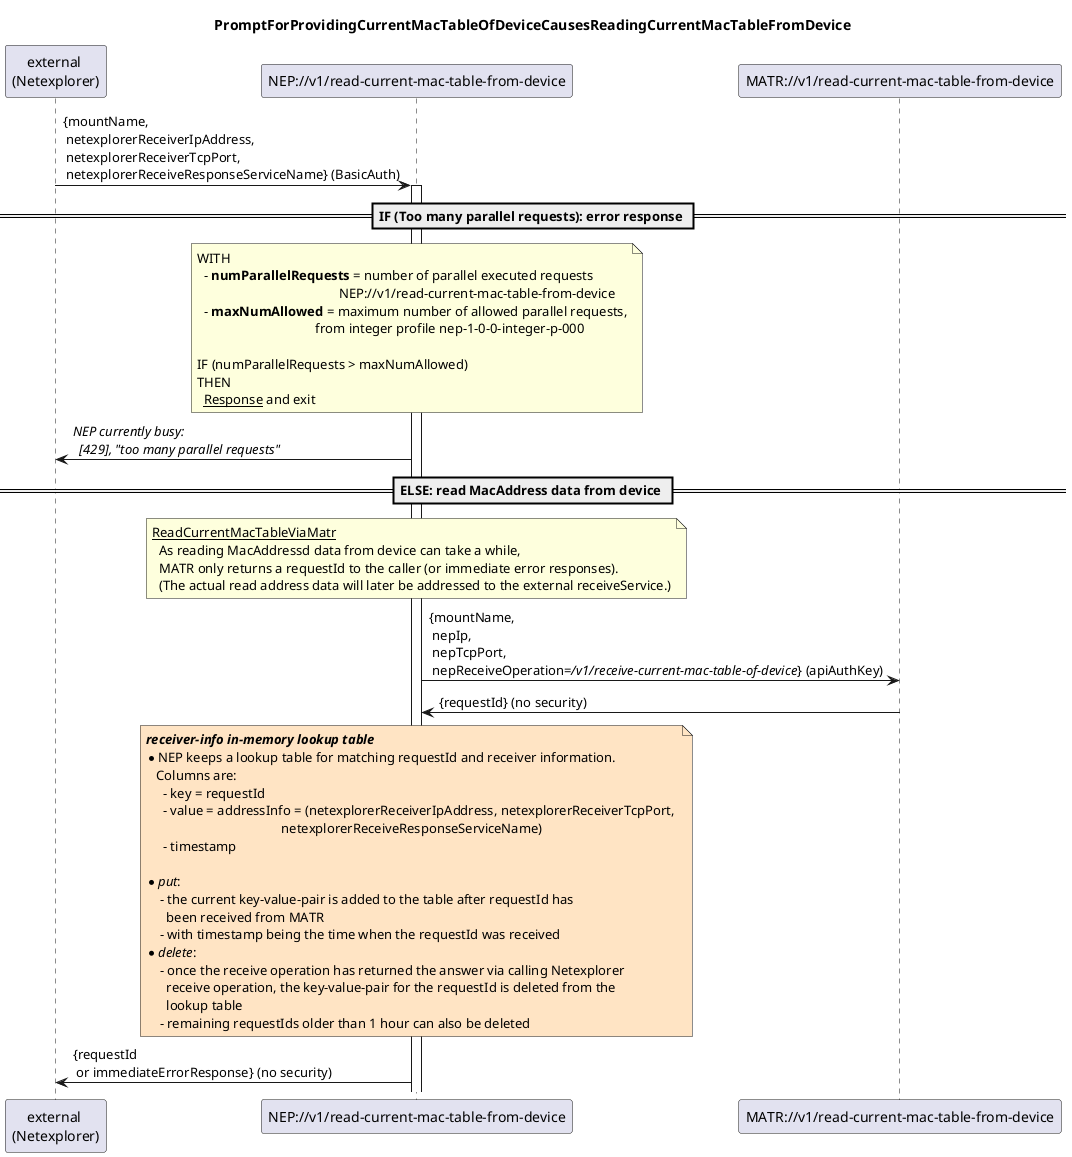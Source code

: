 @startuml 002_ReadCurrentMacTableFromDevice
skinparam responseMessageBelowArrow true

title PromptForProvidingCurrentMacTableOfDeviceCausesReadingCurrentMacTableFromDevice

participant "external \n(Netexplorer)" as external
participant "NEP://v1/read-current-mac-table-from-device" as nep
participant "MATR://v1/read-current-mac-table-from-device" as matr

external -> nep: {mountName, \n netexplorerReceiverIpAddress, \n netexplorerReceiverTcpPort, \n netexplorerReceiveResponseServiceName} (BasicAuth)
activate nep

== IF (Too many parallel requests): error response ==
note over nep
  WITH 
    - <b>numParallelRequests</b> = number of parallel executed requests 
                                            NEP://v1/read-current-mac-table-from-device
    - <b>maxNumAllowed</b> = maximum number of allowed parallel requests,
                                     from integer profile nep-1-0-0-integer-p-000

  IF (numParallelRequests > maxNumAllowed)
  THEN
    <u>Response</u> and exit
end note
nep -> external: <i>NEP currently busy:</i>\n<i>  [429], "too many parallel requests" </i>

'=============================================================================================================================
== ELSE: read MacAddress data from device ==

  note over nep
    <u>ReadCurrentMacTableViaMatr</u>
      As reading MacAddressd data from device can take a while,
      MATR only returns a requestId to the caller (or immediate error responses).
      (The actual read address data will later be addressed to the external receiveService.)
  end note
  nep -> matr: {mountName, \n nepIp, \n nepTcpPort, \n nepReceiveOperation=<i>/v1/receive-current-mac-table-of-device</i>} (apiAuthKey)
  matr -> nep: {requestId} (no security)

  note over nep #bisque
    <i><b>receiver-info in-memory lookup table</b></i>
    * NEP keeps a lookup table for matching requestId and receiver information.
       Columns are:
         - key = requestId
         - value = addressInfo = (netexplorerReceiverIpAddress, netexplorerReceiverTcpPort, 
                                            netexplorerReceiveResponseServiceName)
         - timestamp
                  
    * <i>put</i>: 
        - the current key-value-pair is added to the table after requestId has 
          been received from MATR
        - with timestamp being the time when the requestId was received
    * <i>delete</i>: 
        - once the receive operation has returned the answer via calling Netexplorer
          receive operation, the key-value-pair for the requestId is deleted from the 
          lookup table
        - remaining requestIds older than 1 hour can also be deleted
  end note


  nep -> external: {requestId \n or immediateErrorResponse} (no security)



@enduml